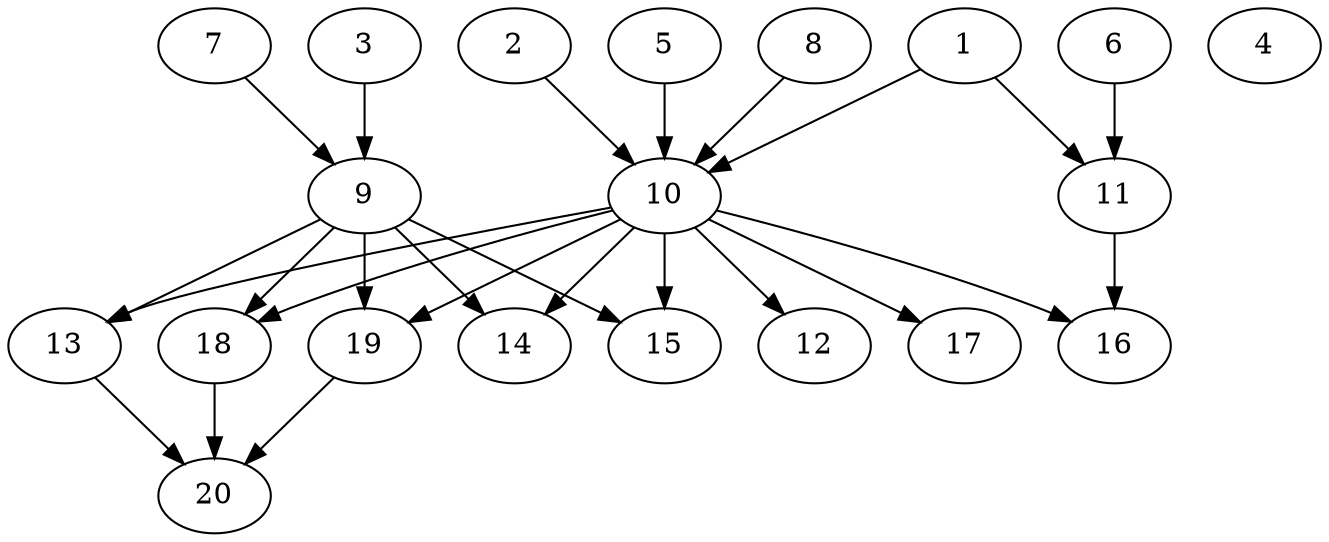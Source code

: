 // DAG automatically generated by daggen at Tue Jul 23 14:23:30 2019
// ./daggen --dot -n 20 --ccr 0.4 --fat 0.6 --regular 0.5 --density 0.6 --mindata 5242880 --maxdata 52428800 
digraph G {
  1 [size="112645120", alpha="0.16", expect_size="45058048"] 
  1 -> 10 [size ="45058048"]
  1 -> 11 [size ="45058048"]
  2 [size="35322880", alpha="0.15", expect_size="14129152"] 
  2 -> 10 [size ="14129152"]
  3 [size="67791360", alpha="0.07", expect_size="27116544"] 
  3 -> 9 [size ="27116544"]
  4 [size="122135040", alpha="0.02", expect_size="48854016"] 
  5 [size="51197440", alpha="0.16", expect_size="20478976"] 
  5 -> 10 [size ="20478976"]
  6 [size="119654400", alpha="0.09", expect_size="47861760"] 
  6 -> 11 [size ="47861760"]
  7 [size="62627840", alpha="0.09", expect_size="25051136"] 
  7 -> 9 [size ="25051136"]
  8 [size="130339840", alpha="0.05", expect_size="52135936"] 
  8 -> 10 [size ="52135936"]
  9 [size="66339840", alpha="0.06", expect_size="26535936"] 
  9 -> 13 [size ="26535936"]
  9 -> 14 [size ="26535936"]
  9 -> 15 [size ="26535936"]
  9 -> 18 [size ="26535936"]
  9 -> 19 [size ="26535936"]
  10 [size="47731200", alpha="0.03", expect_size="19092480"] 
  10 -> 12 [size ="19092480"]
  10 -> 13 [size ="19092480"]
  10 -> 14 [size ="19092480"]
  10 -> 15 [size ="19092480"]
  10 -> 16 [size ="19092480"]
  10 -> 17 [size ="19092480"]
  10 -> 18 [size ="19092480"]
  10 -> 19 [size ="19092480"]
  11 [size="75970560", alpha="0.19", expect_size="30388224"] 
  11 -> 16 [size ="30388224"]
  12 [size="52111360", alpha="0.07", expect_size="20844544"] 
  13 [size="22504960", alpha="0.15", expect_size="9001984"] 
  13 -> 20 [size ="9001984"]
  14 [size="62069760", alpha="0.03", expect_size="24827904"] 
  15 [size="76047360", alpha="0.15", expect_size="30418944"] 
  16 [size="53422080", alpha="0.15", expect_size="21368832"] 
  17 [size="104522240", alpha="0.09", expect_size="41808896"] 
  18 [size="42309120", alpha="0.18", expect_size="16923648"] 
  18 -> 20 [size ="16923648"]
  19 [size="70451200", alpha="0.14", expect_size="28180480"] 
  19 -> 20 [size ="28180480"]
  20 [size="104222720", alpha="0.12", expect_size="41689088"] 
}
